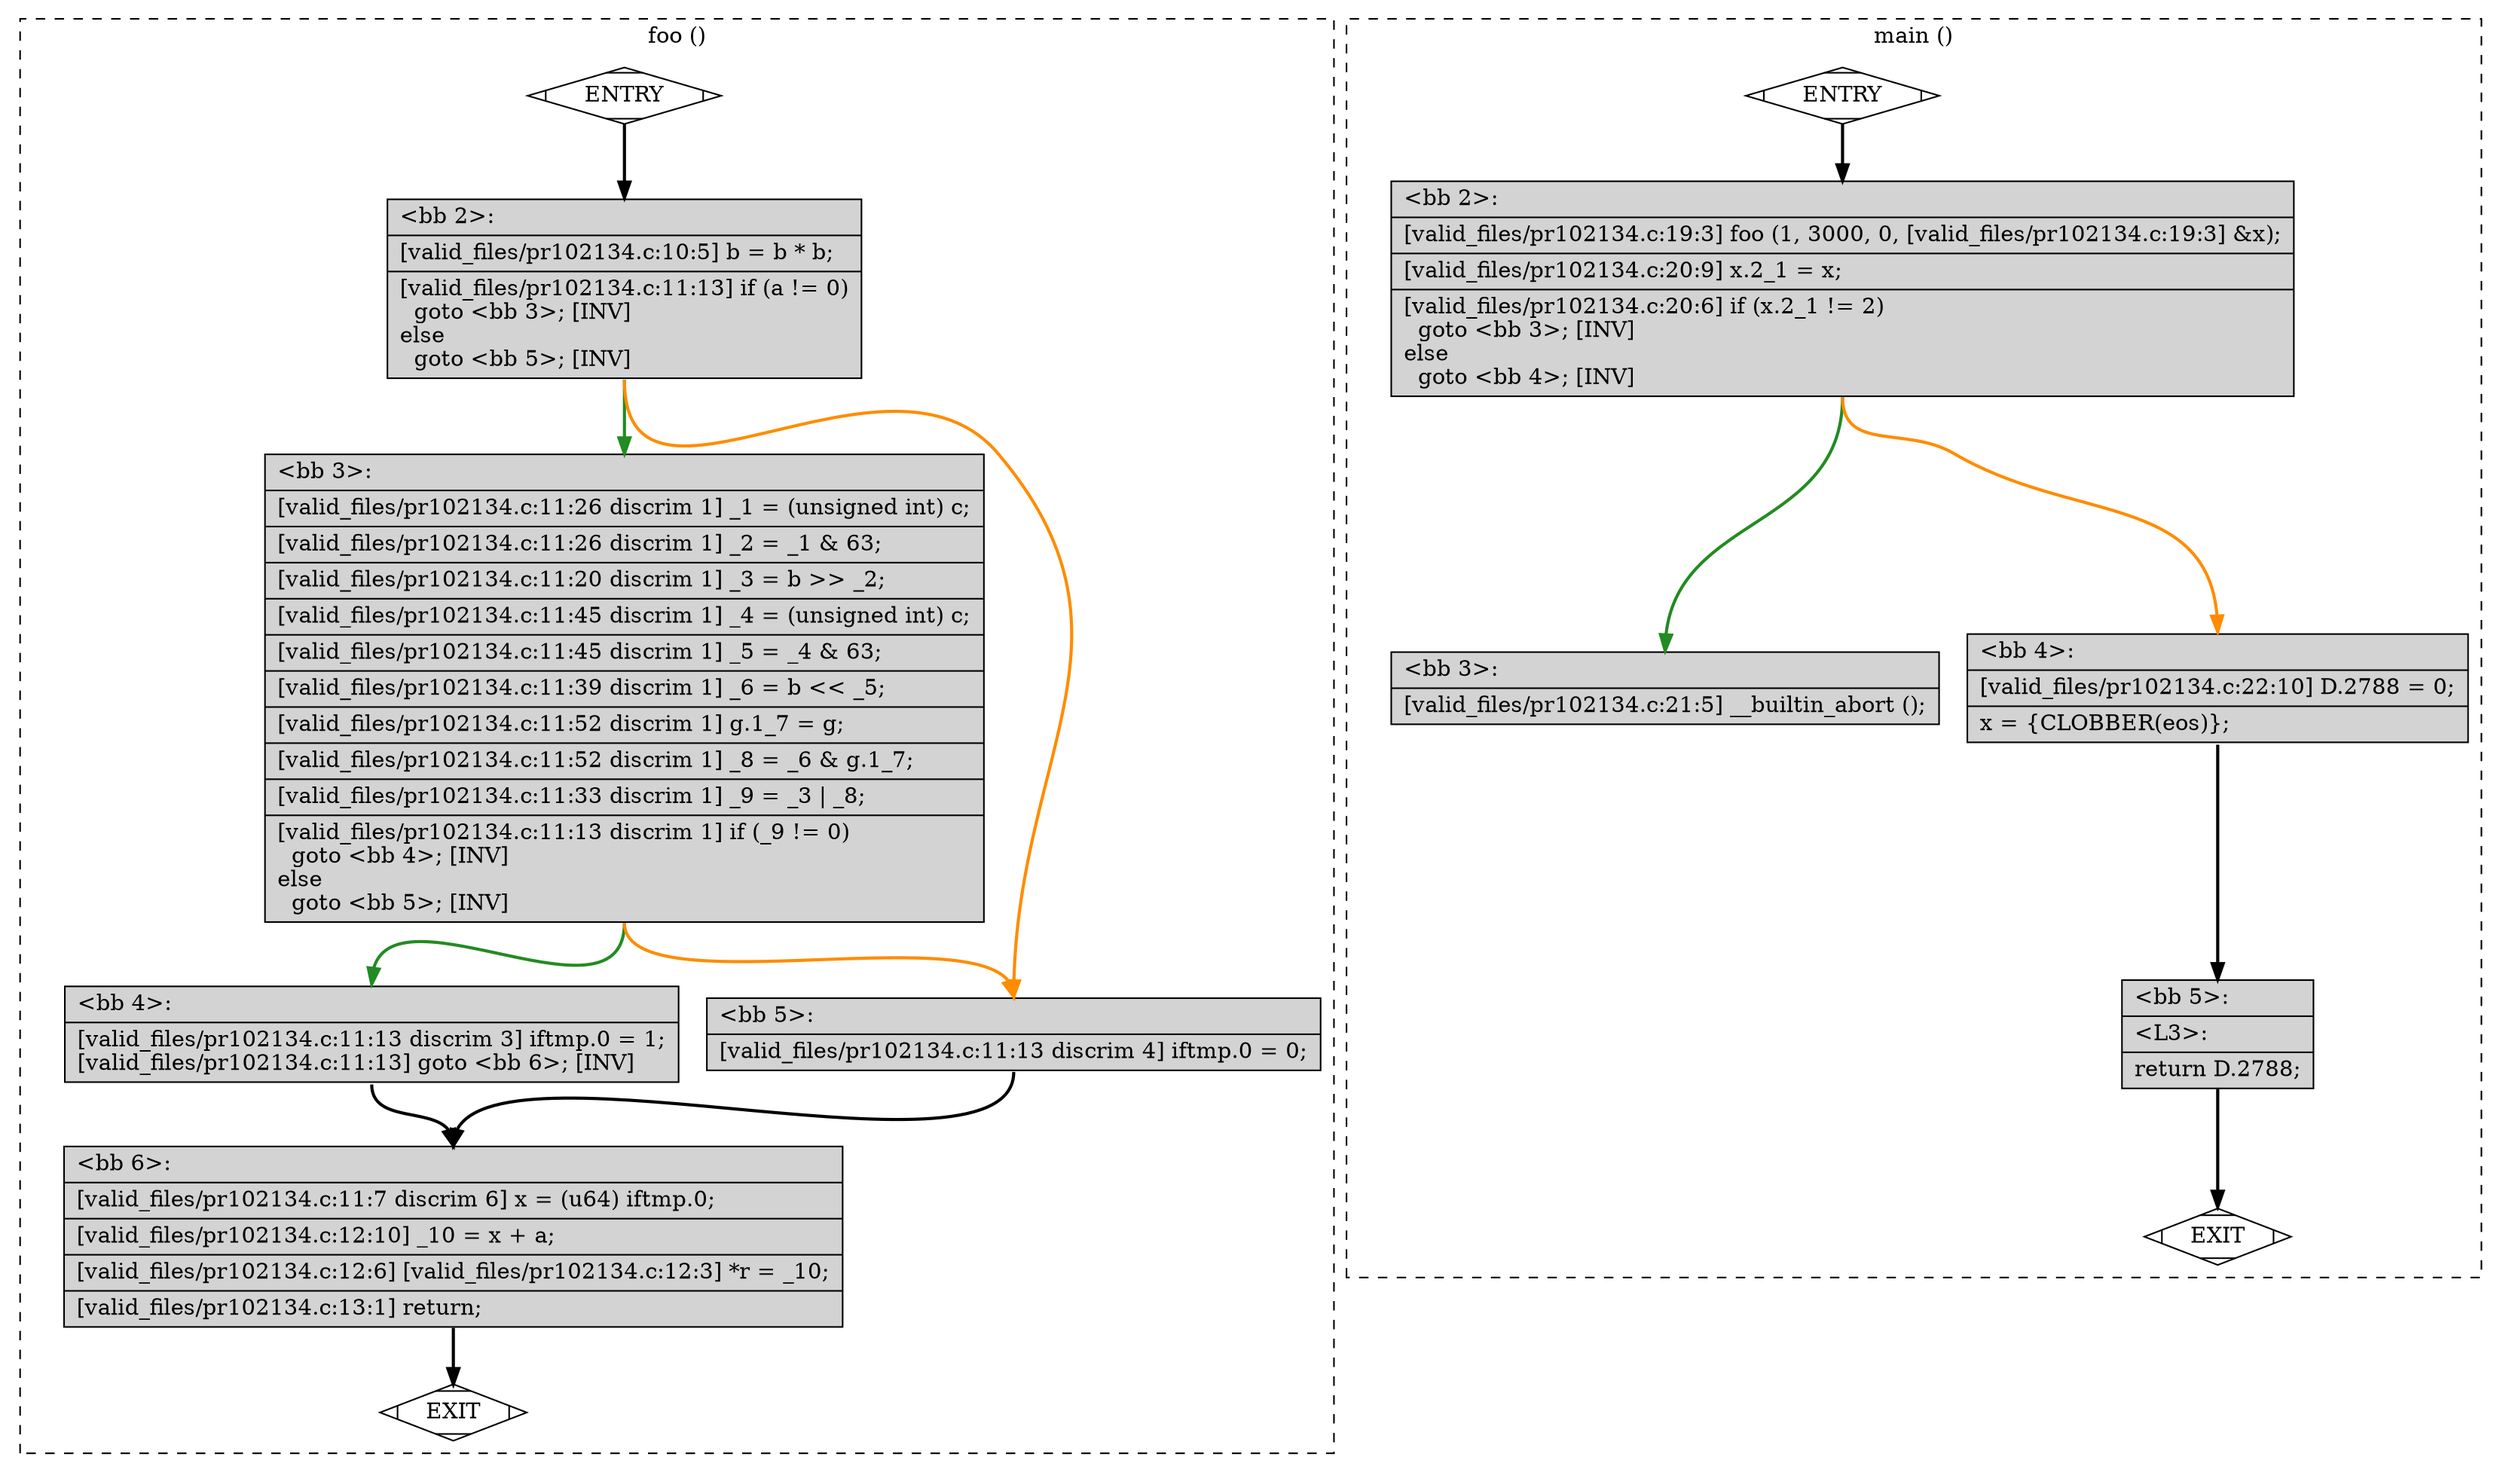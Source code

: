 digraph "a-pr102134.c.015t.cfg" {
overlap=false;
subgraph "cluster_foo" {
	style="dashed";
	color="black";
	label="foo ()";
	fn_0_basic_block_0 [shape=Mdiamond,style=filled,fillcolor=white,label="ENTRY"];

	fn_0_basic_block_1 [shape=Mdiamond,style=filled,fillcolor=white,label="EXIT"];

	fn_0_basic_block_2 [shape=record,style=filled,fillcolor=lightgrey,label="{\<bb\ 2\>:\l\
|[valid_files/pr102134.c:10:5]\ b\ =\ b\ *\ b;\l\
|[valid_files/pr102134.c:11:13]\ if\ (a\ !=\ 0)\l\
\ \ goto\ \<bb\ 3\>;\ [INV]\l\
else\l\
\ \ goto\ \<bb\ 5\>;\ [INV]\l\
}"];

	fn_0_basic_block_3 [shape=record,style=filled,fillcolor=lightgrey,label="{\<bb\ 3\>:\l\
|[valid_files/pr102134.c:11:26\ discrim\ 1]\ _1\ =\ (unsigned\ int)\ c;\l\
|[valid_files/pr102134.c:11:26\ discrim\ 1]\ _2\ =\ _1\ &\ 63;\l\
|[valid_files/pr102134.c:11:20\ discrim\ 1]\ _3\ =\ b\ \>\>\ _2;\l\
|[valid_files/pr102134.c:11:45\ discrim\ 1]\ _4\ =\ (unsigned\ int)\ c;\l\
|[valid_files/pr102134.c:11:45\ discrim\ 1]\ _5\ =\ _4\ &\ 63;\l\
|[valid_files/pr102134.c:11:39\ discrim\ 1]\ _6\ =\ b\ \<\<\ _5;\l\
|[valid_files/pr102134.c:11:52\ discrim\ 1]\ g.1_7\ =\ g;\l\
|[valid_files/pr102134.c:11:52\ discrim\ 1]\ _8\ =\ _6\ &\ g.1_7;\l\
|[valid_files/pr102134.c:11:33\ discrim\ 1]\ _9\ =\ _3\ \|\ _8;\l\
|[valid_files/pr102134.c:11:13\ discrim\ 1]\ if\ (_9\ !=\ 0)\l\
\ \ goto\ \<bb\ 4\>;\ [INV]\l\
else\l\
\ \ goto\ \<bb\ 5\>;\ [INV]\l\
}"];

	fn_0_basic_block_4 [shape=record,style=filled,fillcolor=lightgrey,label="{\<bb\ 4\>:\l\
|[valid_files/pr102134.c:11:13\ discrim\ 3]\ iftmp.0\ =\ 1;\l\
[valid_files/pr102134.c:11:13]\ goto\ \<bb\ 6\>;\ [INV]\l\
}"];

	fn_0_basic_block_5 [shape=record,style=filled,fillcolor=lightgrey,label="{\<bb\ 5\>:\l\
|[valid_files/pr102134.c:11:13\ discrim\ 4]\ iftmp.0\ =\ 0;\l\
}"];

	fn_0_basic_block_6 [shape=record,style=filled,fillcolor=lightgrey,label="{\<bb\ 6\>:\l\
|[valid_files/pr102134.c:11:7\ discrim\ 6]\ x\ =\ (u64)\ iftmp.0;\l\
|[valid_files/pr102134.c:12:10]\ _10\ =\ x\ +\ a;\l\
|[valid_files/pr102134.c:12:6]\ [valid_files/pr102134.c:12:3]\ *r\ =\ _10;\l\
|[valid_files/pr102134.c:13:1]\ return;\l\
}"];

	fn_0_basic_block_0:s -> fn_0_basic_block_2:n [style="solid,bold",color=black,weight=100,constraint=true];
	fn_0_basic_block_2:s -> fn_0_basic_block_3:n [style="solid,bold",color=forestgreen,weight=10,constraint=true];
	fn_0_basic_block_2:s -> fn_0_basic_block_5:n [style="solid,bold",color=darkorange,weight=10,constraint=true];
	fn_0_basic_block_3:s -> fn_0_basic_block_4:n [style="solid,bold",color=forestgreen,weight=10,constraint=true];
	fn_0_basic_block_3:s -> fn_0_basic_block_5:n [style="solid,bold",color=darkorange,weight=10,constraint=true];
	fn_0_basic_block_4:s -> fn_0_basic_block_6:n [style="solid,bold",color=black,weight=100,constraint=true];
	fn_0_basic_block_5:s -> fn_0_basic_block_6:n [style="solid,bold",color=black,weight=100,constraint=true];
	fn_0_basic_block_6:s -> fn_0_basic_block_1:n [style="solid,bold",color=black,weight=10,constraint=true];
	fn_0_basic_block_0:s -> fn_0_basic_block_1:n [style="invis",constraint=true];
}
subgraph "cluster_main" {
	style="dashed";
	color="black";
	label="main ()";
	fn_1_basic_block_0 [shape=Mdiamond,style=filled,fillcolor=white,label="ENTRY"];

	fn_1_basic_block_1 [shape=Mdiamond,style=filled,fillcolor=white,label="EXIT"];

	fn_1_basic_block_2 [shape=record,style=filled,fillcolor=lightgrey,label="{\<bb\ 2\>:\l\
|[valid_files/pr102134.c:19:3]\ foo\ (1,\ 3000,\ 0,\ [valid_files/pr102134.c:19:3]\ &x);\l\
|[valid_files/pr102134.c:20:9]\ x.2_1\ =\ x;\l\
|[valid_files/pr102134.c:20:6]\ if\ (x.2_1\ !=\ 2)\l\
\ \ goto\ \<bb\ 3\>;\ [INV]\l\
else\l\
\ \ goto\ \<bb\ 4\>;\ [INV]\l\
}"];

	fn_1_basic_block_3 [shape=record,style=filled,fillcolor=lightgrey,label="{\<bb\ 3\>:\l\
|[valid_files/pr102134.c:21:5]\ __builtin_abort\ ();\l\
}"];

	fn_1_basic_block_4 [shape=record,style=filled,fillcolor=lightgrey,label="{\<bb\ 4\>:\l\
|[valid_files/pr102134.c:22:10]\ D.2788\ =\ 0;\l\
|x\ =\ \{CLOBBER(eos)\};\l\
}"];

	fn_1_basic_block_5 [shape=record,style=filled,fillcolor=lightgrey,label="{\<bb\ 5\>:\l\
|\<L3\>:\l\
|return\ D.2788;\l\
}"];

	fn_1_basic_block_0:s -> fn_1_basic_block_2:n [style="solid,bold",color=black,weight=100,constraint=true];
	fn_1_basic_block_2:s -> fn_1_basic_block_3:n [style="solid,bold",color=forestgreen,weight=10,constraint=true];
	fn_1_basic_block_2:s -> fn_1_basic_block_4:n [style="solid,bold",color=darkorange,weight=10,constraint=true];
	fn_1_basic_block_4:s -> fn_1_basic_block_5:n [style="solid,bold",color=black,weight=100,constraint=true];
	fn_1_basic_block_5:s -> fn_1_basic_block_1:n [style="solid,bold",color=black,weight=10,constraint=true];
	fn_1_basic_block_0:s -> fn_1_basic_block_1:n [style="invis",constraint=true];
}
}
